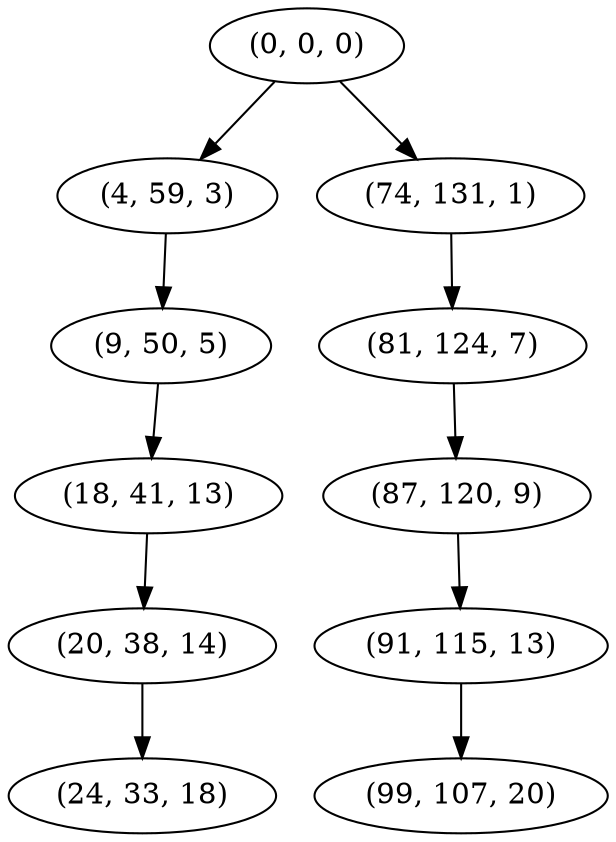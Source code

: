 digraph tree {
    "(0, 0, 0)";
    "(4, 59, 3)";
    "(9, 50, 5)";
    "(18, 41, 13)";
    "(20, 38, 14)";
    "(24, 33, 18)";
    "(74, 131, 1)";
    "(81, 124, 7)";
    "(87, 120, 9)";
    "(91, 115, 13)";
    "(99, 107, 20)";
    "(0, 0, 0)" -> "(4, 59, 3)";
    "(0, 0, 0)" -> "(74, 131, 1)";
    "(4, 59, 3)" -> "(9, 50, 5)";
    "(9, 50, 5)" -> "(18, 41, 13)";
    "(18, 41, 13)" -> "(20, 38, 14)";
    "(20, 38, 14)" -> "(24, 33, 18)";
    "(74, 131, 1)" -> "(81, 124, 7)";
    "(81, 124, 7)" -> "(87, 120, 9)";
    "(87, 120, 9)" -> "(91, 115, 13)";
    "(91, 115, 13)" -> "(99, 107, 20)";
}
